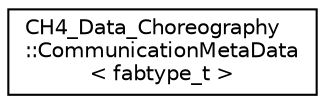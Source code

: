 digraph "Graphical Class Hierarchy"
{
  edge [fontname="Helvetica",fontsize="10",labelfontname="Helvetica",labelfontsize="10"];
  node [fontname="Helvetica",fontsize="10",shape=record];
  rankdir="LR";
  Node0 [label="CH4_Data_Choreography\l::CommunicationMetaData\l\< fabtype_t \>",height=0.2,width=0.4,color="black", fillcolor="white", style="filled",URL="$classCH4__Data__Choreography_1_1CommunicationMetaData.html",tooltip="class to manage meta data for communication between processors (reduces to a bunch of proc_interactio..."];
}
